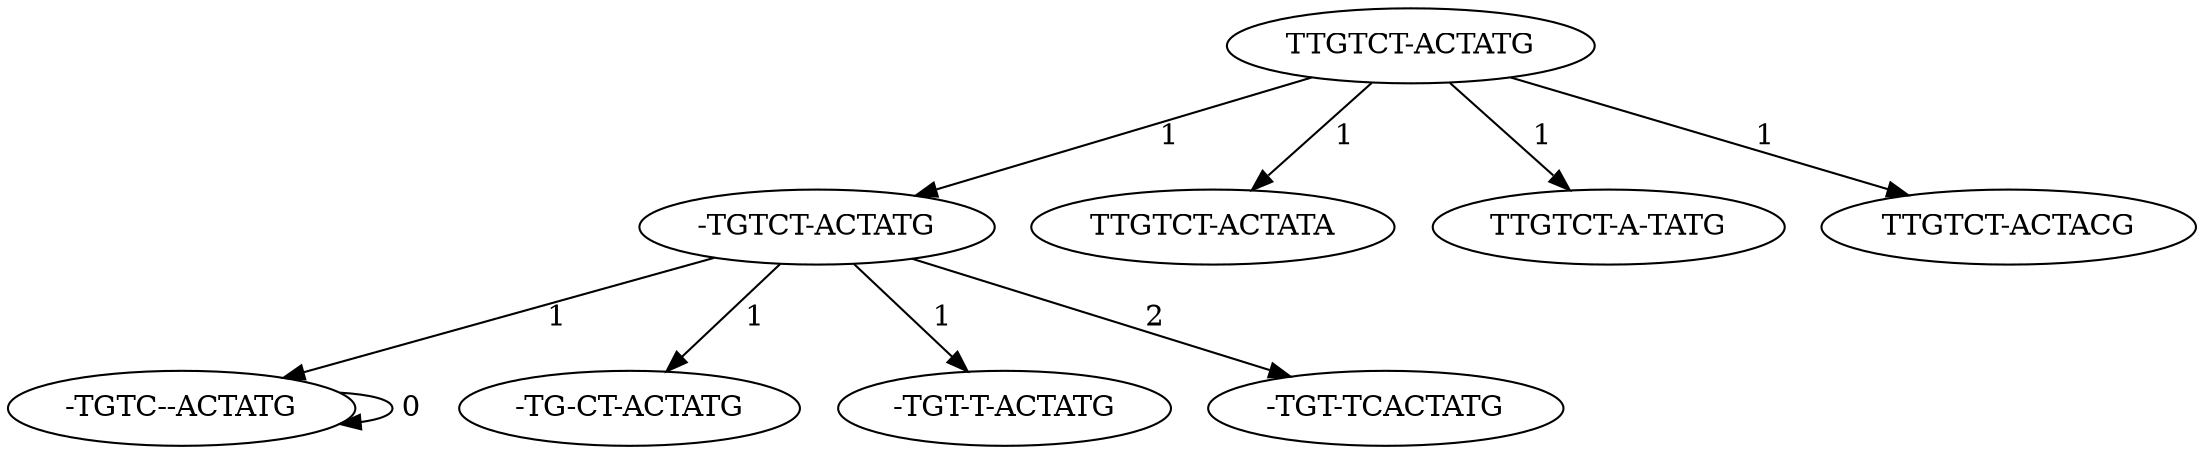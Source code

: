 digraph mutation {
"-TGTC--ACTATG" -> "-TGTC--ACTATG" [label=" 0"];
// TGTCACTATG TGTCACTATG 0
"TTGTCT-ACTATG" -> "-TGTCT-ACTATG" [label=" 1"];
// TTGTCTACTATG TGTCTACTATG 1
"TTGTCT-ACTATG" -> "TTGTCT-ACTATA" [label=" 1"];
// TTGTCTACTATG TTGTCTACTATA 1
"TTGTCT-ACTATG" -> "TTGTCT-A-TATG" [label=" 1"];
// TTGTCTACTATG TTGTCTATATG 1
"TTGTCT-ACTATG" -> "TTGTCT-ACTACG" [label=" 1"];
// TTGTCTACTATG TTGTCTACTACG 1
"-TGTCT-ACTATG" -> "-TGTC--ACTATG" [label=" 1"];
// TGTCTACTATG TGTCACTATG 1
"-TGTCT-ACTATG" -> "-TG-CT-ACTATG" [label=" 1"];
// TGTCTACTATG TGCTACTATG 1
"-TGTCT-ACTATG" -> "-TGT-T-ACTATG" [label=" 1"];
// TGTCTACTATG TGTTACTATG 1
"-TGTCT-ACTATG" -> "-TGT-TCACTATG" [label=" 2"];
// TGTCTACTATG TGTTCACTATG 2
}
